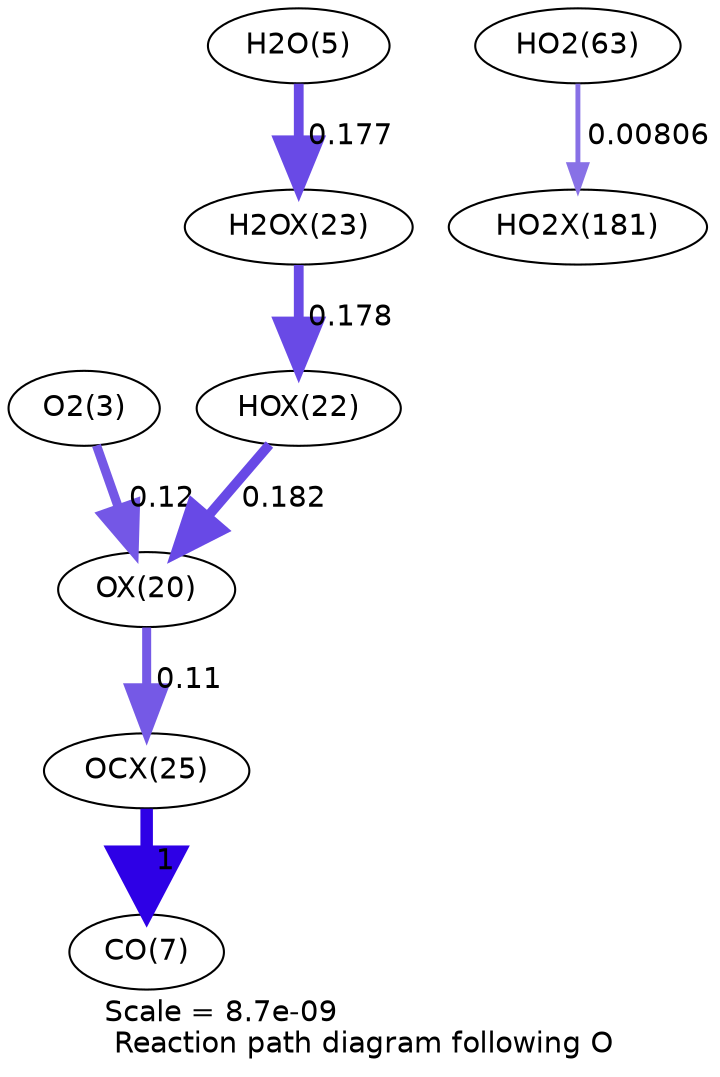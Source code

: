digraph reaction_paths {
center=1;
s5 -> s26[fontname="Helvetica", penwidth=4.4, arrowsize=2.2, color="0.7, 0.62, 0.9"
, label=" 0.12"];
s28 -> s26[fontname="Helvetica", penwidth=4.71, arrowsize=2.36, color="0.7, 0.682, 0.9"
, label=" 0.182"];
s26 -> s31[fontname="Helvetica", penwidth=4.33, arrowsize=2.17, color="0.7, 0.61, 0.9"
, label=" 0.11"];
s29 -> s28[fontname="Helvetica", penwidth=4.7, arrowsize=2.35, color="0.7, 0.678, 0.9"
, label=" 0.178"];
s7 -> s29[fontname="Helvetica", penwidth=4.69, arrowsize=2.35, color="0.7, 0.677, 0.9"
, label=" 0.177"];
s31 -> s9[fontname="Helvetica", penwidth=6, arrowsize=3, color="0.7, 1.5, 0.9"
, label=" 1"];
s21 -> s40[fontname="Helvetica", penwidth=2.36, arrowsize=1.18, color="0.7, 0.508, 0.9"
, label=" 0.00806"];
s5 [ fontname="Helvetica", label="O2(3)"];
s7 [ fontname="Helvetica", label="H2O(5)"];
s9 [ fontname="Helvetica", label="CO(7)"];
s21 [ fontname="Helvetica", label="HO2(63)"];
s26 [ fontname="Helvetica", label="OX(20)"];
s28 [ fontname="Helvetica", label="HOX(22)"];
s29 [ fontname="Helvetica", label="H2OX(23)"];
s31 [ fontname="Helvetica", label="OCX(25)"];
s40 [ fontname="Helvetica", label="HO2X(181)"];
 label = "Scale = 8.7e-09\l Reaction path diagram following O";
 fontname = "Helvetica";
}
